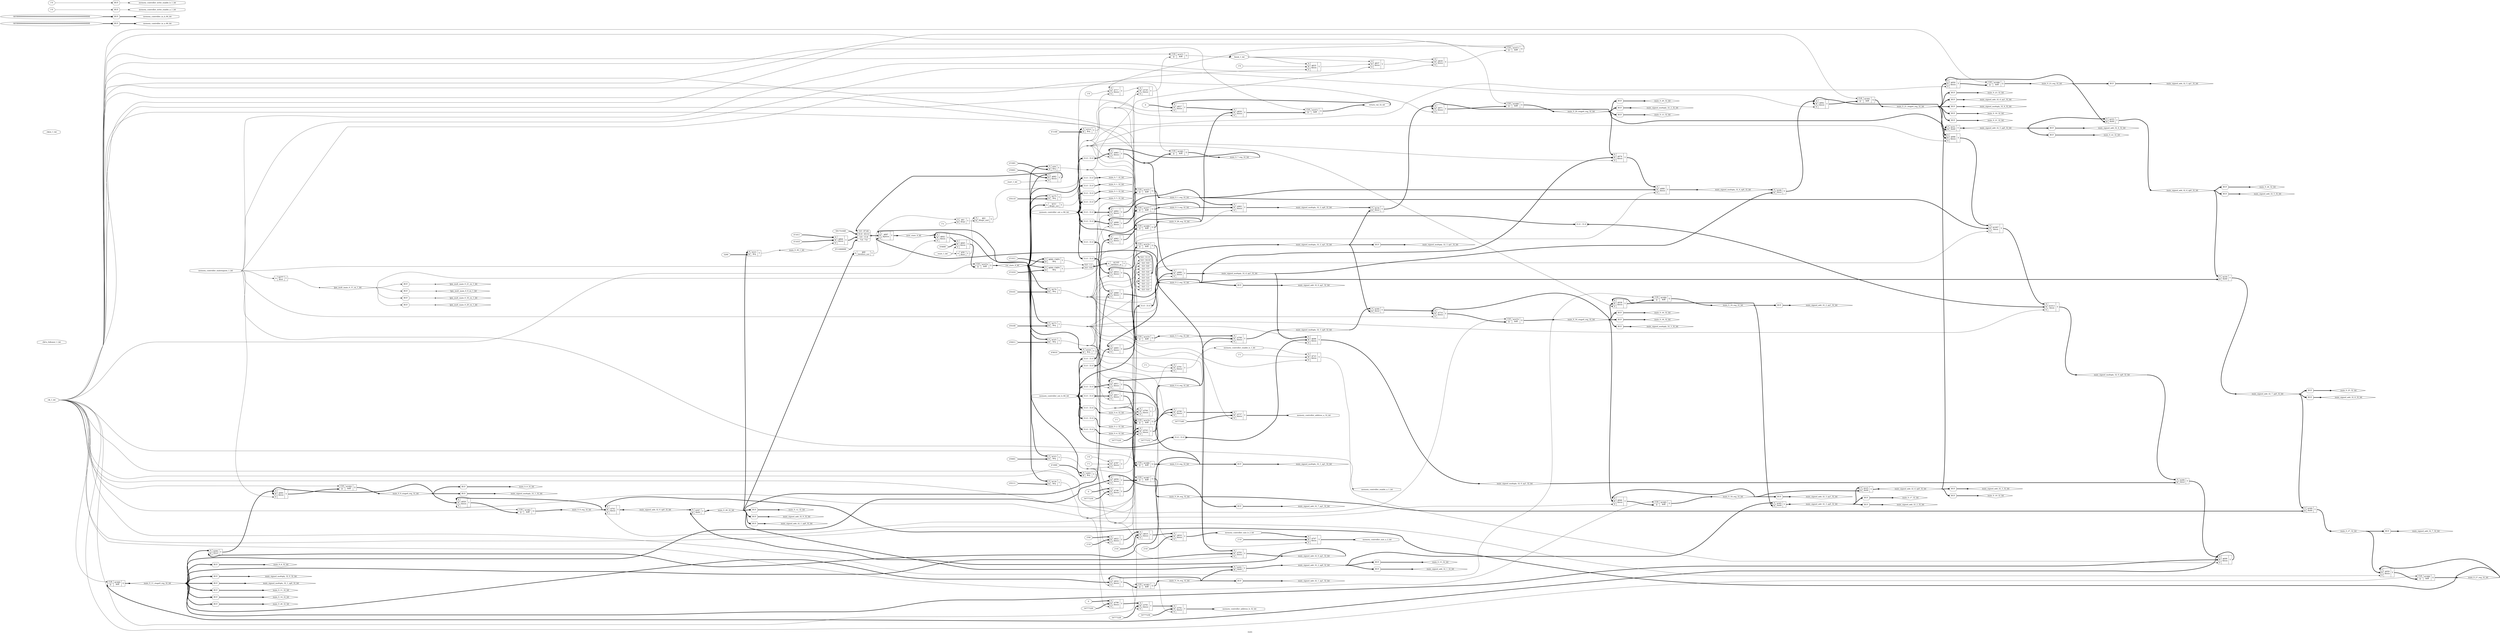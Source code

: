 digraph "main" {
label="main";
rankdir="LR";
remincross=true;
n68 [ shape=octagon, label="clk_1_bit", color="black", fontcolor="black" ];
n69 [ shape=octagon, label="clk1x_follower_1_bit", color="black", fontcolor="black" ];
n70 [ shape=octagon, label="clk2x_1_bit", color="black", fontcolor="black" ];
n71 [ shape=diamond, label="cur_state_4_bit", color="black", fontcolor="black" ];
n72 [ shape=octagon, label="finish_1_bit", color="black", fontcolor="black" ];
n73 [ shape=diamond, label="lpm_mult_main_0_11_en_1_bit", color="black", fontcolor="black" ];
n74 [ shape=diamond, label="lpm_mult_main_0_16_en_1_bit", color="black", fontcolor="black" ];
n75 [ shape=diamond, label="lpm_mult_main_0_20_en_1_bit", color="black", fontcolor="black" ];
n76 [ shape=diamond, label="lpm_mult_main_0_21_en_1_bit", color="black", fontcolor="black" ];
n77 [ shape=diamond, label="lpm_mult_main_0_9_en_1_bit", color="black", fontcolor="black" ];
n78 [ shape=diamond, label="main_0_1_32_bit", color="black", fontcolor="black" ];
n79 [ shape=diamond, label="main_0_10_32_bit", color="black", fontcolor="black" ];
n80 [ shape=diamond, label="main_0_11_32_bit", color="black", fontcolor="black" ];
n81 [ shape=diamond, label="main_0_11_stage0_reg_32_bit", color="black", fontcolor="black" ];
n82 [ shape=diamond, label="main_0_12_32_bit", color="black", fontcolor="black" ];
n83 [ shape=diamond, label="main_0_13_32_bit", color="black", fontcolor="black" ];
n84 [ shape=diamond, label="main_0_14_32_bit", color="black", fontcolor="black" ];
n85 [ shape=diamond, label="main_0_14_reg_32_bit", color="black", fontcolor="black" ];
n86 [ shape=diamond, label="main_0_15_32_bit", color="black", fontcolor="black" ];
n87 [ shape=diamond, label="main_0_16_32_bit", color="black", fontcolor="black" ];
n88 [ shape=diamond, label="main_0_16_reg_32_bit", color="black", fontcolor="black" ];
n89 [ shape=diamond, label="main_0_16_stage0_reg_32_bit", color="black", fontcolor="black" ];
n90 [ shape=diamond, label="main_0_17_32_bit", color="black", fontcolor="black" ];
n91 [ shape=diamond, label="main_0_18_32_bit", color="black", fontcolor="black" ];
n92 [ shape=diamond, label="main_0_18_reg_32_bit", color="black", fontcolor="black" ];
n93 [ shape=diamond, label="main_0_19_32_bit", color="black", fontcolor="black" ];
n94 [ shape=diamond, label="main_0_1_reg_32_bit", color="black", fontcolor="black" ];
n95 [ shape=diamond, label="main_0_2_32_bit", color="black", fontcolor="black" ];
n96 [ shape=diamond, label="main_0_20_32_bit", color="black", fontcolor="black" ];
n97 [ shape=diamond, label="main_0_20_stage0_reg_32_bit", color="black", fontcolor="black" ];
n98 [ shape=diamond, label="main_0_21_32_bit", color="black", fontcolor="black" ];
n99 [ shape=diamond, label="main_0_21_stage0_reg_32_bit", color="black", fontcolor="black" ];
n100 [ shape=diamond, label="main_0_22_32_bit", color="black", fontcolor="black" ];
n101 [ shape=diamond, label="main_0_23_32_bit", color="black", fontcolor="black" ];
n102 [ shape=diamond, label="main_0_23_reg_32_bit", color="black", fontcolor="black" ];
n103 [ shape=diamond, label="main_0_24_32_bit", color="black", fontcolor="black" ];
n104 [ shape=diamond, label="main_0_25_32_bit", color="black", fontcolor="black" ];
n105 [ shape=diamond, label="main_0_26_32_bit", color="black", fontcolor="black" ];
n106 [ shape=diamond, label="main_0_26_reg_32_bit", color="black", fontcolor="black" ];
n107 [ shape=diamond, label="main_0_27_32_bit", color="black", fontcolor="black" ];
n108 [ shape=diamond, label="main_0_27_reg_32_bit", color="black", fontcolor="black" ];
n109 [ shape=diamond, label="main_0_28_32_bit", color="black", fontcolor="black" ];
n110 [ shape=diamond, label="main_0_28_reg_32_bit", color="black", fontcolor="black" ];
n111 [ shape=diamond, label="main_0_2_reg_32_bit", color="black", fontcolor="black" ];
n112 [ shape=diamond, label="main_0_3_32_bit", color="black", fontcolor="black" ];
n113 [ shape=diamond, label="main_0_30_1_bit", color="black", fontcolor="black" ];
n114 [ shape=diamond, label="main_0_3_reg_32_bit", color="black", fontcolor="black" ];
n115 [ shape=diamond, label="main_0_4_32_bit", color="black", fontcolor="black" ];
n116 [ shape=diamond, label="main_0_4_reg_32_bit", color="black", fontcolor="black" ];
n117 [ shape=diamond, label="main_0_5_32_bit", color="black", fontcolor="black" ];
n118 [ shape=diamond, label="main_0_5_reg_32_bit", color="black", fontcolor="black" ];
n119 [ shape=diamond, label="main_0_6_32_bit", color="black", fontcolor="black" ];
n120 [ shape=diamond, label="main_0_6_reg_32_bit", color="black", fontcolor="black" ];
n121 [ shape=diamond, label="main_0_7_32_bit", color="black", fontcolor="black" ];
n122 [ shape=diamond, label="main_0_7_reg_32_bit", color="black", fontcolor="black" ];
n123 [ shape=diamond, label="main_0_8_32_bit", color="black", fontcolor="black" ];
n124 [ shape=diamond, label="main_0_9_32_bit", color="black", fontcolor="black" ];
n125 [ shape=diamond, label="main_0_9_reg_32_bit", color="black", fontcolor="black" ];
n126 [ shape=diamond, label="main_0_9_stage0_reg_32_bit", color="black", fontcolor="black" ];
n127 [ shape=diamond, label="main_signed_add_32_0_32_bit", color="black", fontcolor="black" ];
n128 [ shape=diamond, label="main_signed_add_32_0_op0_32_bit", color="black", fontcolor="black" ];
n129 [ shape=diamond, label="main_signed_add_32_0_op1_32_bit", color="black", fontcolor="black" ];
n130 [ shape=diamond, label="main_signed_add_32_1_32_bit", color="black", fontcolor="black" ];
n131 [ shape=diamond, label="main_signed_add_32_1_op0_32_bit", color="black", fontcolor="black" ];
n132 [ shape=diamond, label="main_signed_add_32_1_op1_32_bit", color="black", fontcolor="black" ];
n133 [ shape=diamond, label="main_signed_add_32_2_32_bit", color="black", fontcolor="black" ];
n134 [ shape=diamond, label="main_signed_add_32_2_op0_32_bit", color="black", fontcolor="black" ];
n135 [ shape=diamond, label="main_signed_add_32_2_op1_32_bit", color="black", fontcolor="black" ];
n136 [ shape=diamond, label="main_signed_add_32_3_32_bit", color="black", fontcolor="black" ];
n137 [ shape=diamond, label="main_signed_add_32_3_op0_32_bit", color="black", fontcolor="black" ];
n138 [ shape=diamond, label="main_signed_add_32_3_op1_32_bit", color="black", fontcolor="black" ];
n139 [ shape=diamond, label="main_signed_add_32_4_32_bit", color="black", fontcolor="black" ];
n140 [ shape=diamond, label="main_signed_add_32_4_op0_32_bit", color="black", fontcolor="black" ];
n141 [ shape=diamond, label="main_signed_add_32_4_op1_32_bit", color="black", fontcolor="black" ];
n142 [ shape=diamond, label="main_signed_add_32_5_32_bit", color="black", fontcolor="black" ];
n143 [ shape=diamond, label="main_signed_add_32_5_op0_32_bit", color="black", fontcolor="black" ];
n144 [ shape=diamond, label="main_signed_add_32_5_op1_32_bit", color="black", fontcolor="black" ];
n145 [ shape=diamond, label="main_signed_add_32_6_32_bit", color="black", fontcolor="black" ];
n146 [ shape=diamond, label="main_signed_add_32_6_op0_32_bit", color="black", fontcolor="black" ];
n147 [ shape=diamond, label="main_signed_add_32_6_op1_32_bit", color="black", fontcolor="black" ];
n148 [ shape=diamond, label="main_signed_add_32_7_32_bit", color="black", fontcolor="black" ];
n149 [ shape=diamond, label="main_signed_add_32_7_op0_32_bit", color="black", fontcolor="black" ];
n150 [ shape=diamond, label="main_signed_add_32_7_op1_32_bit", color="black", fontcolor="black" ];
n151 [ shape=diamond, label="main_signed_multiply_32_0_32_bit", color="black", fontcolor="black" ];
n152 [ shape=diamond, label="main_signed_multiply_32_0_op0_32_bit", color="black", fontcolor="black" ];
n153 [ shape=diamond, label="main_signed_multiply_32_0_op1_32_bit", color="black", fontcolor="black" ];
n154 [ shape=diamond, label="main_signed_multiply_32_1_32_bit", color="black", fontcolor="black" ];
n155 [ shape=diamond, label="main_signed_multiply_32_1_op0_32_bit", color="black", fontcolor="black" ];
n156 [ shape=diamond, label="main_signed_multiply_32_1_op1_32_bit", color="black", fontcolor="black" ];
n157 [ shape=diamond, label="main_signed_multiply_32_2_32_bit", color="black", fontcolor="black" ];
n158 [ shape=diamond, label="main_signed_multiply_32_2_op0_32_bit", color="black", fontcolor="black" ];
n159 [ shape=diamond, label="main_signed_multiply_32_2_op1_32_bit", color="black", fontcolor="black" ];
n160 [ shape=diamond, label="main_signed_multiply_32_3_32_bit", color="black", fontcolor="black" ];
n161 [ shape=diamond, label="main_signed_multiply_32_3_op0_32_bit", color="black", fontcolor="black" ];
n162 [ shape=diamond, label="main_signed_multiply_32_3_op1_32_bit", color="black", fontcolor="black" ];
n163 [ shape=diamond, label="main_signed_multiply_32_4_32_bit", color="black", fontcolor="black" ];
n164 [ shape=diamond, label="main_signed_multiply_32_4_op0_32_bit", color="black", fontcolor="black" ];
n165 [ shape=diamond, label="main_signed_multiply_32_4_op1_32_bit", color="black", fontcolor="black" ];
n166 [ shape=octagon, label="memory_controller_address_a_32_bit", color="black", fontcolor="black" ];
n167 [ shape=octagon, label="memory_controller_address_b_32_bit", color="black", fontcolor="black" ];
n168 [ shape=octagon, label="memory_controller_enable_a_1_bit", color="black", fontcolor="black" ];
n169 [ shape=octagon, label="memory_controller_enable_b_1_bit", color="black", fontcolor="black" ];
n170 [ shape=octagon, label="memory_controller_in_a_64_bit", color="black", fontcolor="black" ];
n171 [ shape=octagon, label="memory_controller_in_b_64_bit", color="black", fontcolor="black" ];
n172 [ shape=octagon, label="memory_controller_out_a_64_bit", color="black", fontcolor="black" ];
n173 [ shape=octagon, label="memory_controller_out_b_64_bit", color="black", fontcolor="black" ];
n174 [ shape=octagon, label="memory_controller_size_a_2_bit", color="black", fontcolor="black" ];
n175 [ shape=octagon, label="memory_controller_size_b_2_bit", color="black", fontcolor="black" ];
n176 [ shape=octagon, label="memory_controller_waitrequest_1_bit", color="black", fontcolor="black" ];
n177 [ shape=octagon, label="memory_controller_write_enable_a_1_bit", color="black", fontcolor="black" ];
n178 [ shape=octagon, label="memory_controller_write_enable_b_1_bit", color="black", fontcolor="black" ];
n179 [ shape=diamond, label="next_state_4_bit", color="black", fontcolor="black" ];
n180 [ shape=octagon, label="reset_1_bit", color="black", fontcolor="black" ];
n181 [ shape=octagon, label="return_val_32_bit", color="black", fontcolor="black" ];
n182 [ shape=octagon, label="start_1_bit", color="black", fontcolor="black" ];
c186 [ shape=record, label="{{<p183> A|<p184> B}|$287\n$add|{<p185> Y}}" ];
c187 [ shape=record, label="{{<p183> A|<p184> B}|$291\n$add|{<p185> Y}}" ];
c188 [ shape=record, label="{{<p183> A|<p184> B}|$305\n$add|{<p185> Y}}" ];
c189 [ shape=record, label="{{<p183> A|<p184> B}|$309\n$add|{<p185> Y}}" ];
c190 [ shape=record, label="{{<p183> A|<p184> B}|$225\n$add|{<p185> Y}}" ];
c191 [ shape=record, label="{{<p183> A|<p184> B}|$251\n$add|{<p185> Y}}" ];
c192 [ shape=record, label="{{<p183> A|<p184> B}|$255\n$add|{<p185> Y}}" ];
c193 [ shape=record, label="{{<p183> A|<p184> B}|$259\n$add|{<p185> Y}}" ];
c194 [ shape=record, label="{{<p183> A}|$1105\n$reduce_or|{<p185> Y}}" ];
x0 [ shape=record, style=rounded, label="<s1> 0:0 - 1:1 |<s0> 0:0 - 0:0 " ];
x0:e -> c194:p183:w [arrowhead=odiamond, arrowtail=odiamond, dir=both, color="black", style="setlinewidth(3)", label=""];
v1 [ label="4'0100" ];
c195 [ shape=record, label="{{<p183> A|<p184> B}|$273\n$eq|{<p185> Y}}" ];
v2 [ label="4'0101" ];
c196 [ shape=record, label="{{<p183> A|<p184> B}|$274\n$eq|{<p185> Y}}" ];
v3 [ label="4'0110" ];
c197 [ shape=record, label="{{<p183> A|<p184> B}|$275\n$eq|{<p185> Y}}" ];
c198 [ shape=record, label="{{<p183> A}|$277\n$not|{<p185> Y}}" ];
v4 [ label="4'1000" ];
c199 [ shape=record, label="{{<p183> A|<p184> B}|$283\n$eq|{<p185> Y}}" ];
c200 [ shape=record, label="{{<p183> A}|$311\n$logic_not|{<p185> Y}}" ];
v5 [ label="4'1100" ];
c201 [ shape=record, label="{{<p183> A|<p184> B}|$314\n$eq|{<p185> Y}}" ];
v6 [ label="4'0001" ];
c202 [ shape=record, label="{{<p183> A|<p184> B}|$323\n$eq|{<p185> Y}}" ];
v7 [ label="4'0010" ];
c203 [ shape=record, label="{{<p183> A|<p184> B}|$324\n$eq|{<p185> Y}}" ];
v8 [ label="4'0011" ];
c204 [ shape=record, label="{{<p183> A|<p184> B}|$325\n$eq|{<p185> Y}}" ];
v9 [ label="4'1001" ];
c205 [ shape=record, label="{{<p183> A|<p184> B}|$58\n$eq|{<p185> Y}}" ];
c206 [ shape=record, label="{{<p183> A}|$59\n$not|{<p185> Y}}" ];
v10 [ label="4'0111" ];
c207 [ shape=record, label="{{<p183> A|<p184> B}|$124\n$eq|{<p185> Y}}" ];
v11 [ label="3200" ];
c208 [ shape=record, label="{{<p183> A|<p184> B}|$221\n$eq|{<p185> Y}}" ];
v12 [ label="1'x" ];
c209 [ shape=record, label="{{<p183> A|<p184> B}|$61\n$eqx|{<p185> Y}}" ];
c210 [ shape=record, label="{{<p183> A|<p184> B}|$62\n$logic_and|{<p185> Y}}" ];
c211 [ shape=record, label="{{<p183> A|<p184> B}|$280\n$mul|{<p185> Y}}" ];
c212 [ shape=record, label="{{<p183> A|<p184> B}|$300\n$mul|{<p185> Y}}" ];
c213 [ shape=record, label="{{<p183> A|<p184> B}|$234\n$mul|{<p185> Y}}" ];
c214 [ shape=record, label="{{<p183> A|<p184> B}|$246\n$mul|{<p185> Y}}" ];
c215 [ shape=record, label="{{<p183> A|<p184> B}|$266\n$mul|{<p185> Y}}" ];
c219 [ shape=record, label="{{<p216> CLK|<p217> D}|$1069\n$dff|{<p218> Q}}" ];
c220 [ shape=record, label="{{<p216> CLK|<p217> D}|$1070\n$dff|{<p218> Q}}" ];
c221 [ shape=record, label="{{<p216> CLK|<p217> D}|$1071\n$dff|{<p218> Q}}" ];
c222 [ shape=record, label="{{<p216> CLK|<p217> D}|$1072\n$dff|{<p218> Q}}" ];
c223 [ shape=record, label="{{<p216> CLK|<p217> D}|$1073\n$dff|{<p218> Q}}" ];
c224 [ shape=record, label="{{<p216> CLK|<p217> D}|$1074\n$dff|{<p218> Q}}" ];
c225 [ shape=record, label="{{<p216> CLK|<p217> D}|$1075\n$dff|{<p218> Q}}" ];
c226 [ shape=record, label="{{<p216> CLK|<p217> D}|$1076\n$dff|{<p218> Q}}" ];
c227 [ shape=record, label="{{<p216> CLK|<p217> D}|$1077\n$dff|{<p218> Q}}" ];
c228 [ shape=record, label="{{<p216> CLK|<p217> D}|$1078\n$dff|{<p218> Q}}" ];
c229 [ shape=record, label="{{<p216> CLK|<p217> D}|$1079\n$dff|{<p218> Q}}" ];
c230 [ shape=record, label="{{<p216> CLK|<p217> D}|$1080\n$dff|{<p218> Q}}" ];
c231 [ shape=record, label="{{<p216> CLK|<p217> D}|$1081\n$dff|{<p218> Q}}" ];
c232 [ shape=record, label="{{<p216> CLK|<p217> D}|$1082\n$dff|{<p218> Q}}" ];
c233 [ shape=record, label="{{<p216> CLK|<p217> D}|$1083\n$dff|{<p218> Q}}" ];
c234 [ shape=record, label="{{<p216> CLK|<p217> D}|$1084\n$dff|{<p218> Q}}" ];
c235 [ shape=record, label="{{<p216> CLK|<p217> D}|$1085\n$dff|{<p218> Q}}" ];
c236 [ shape=record, label="{{<p216> CLK|<p217> D}|$1086\n$dff|{<p218> Q}}" ];
c237 [ shape=record, label="{{<p216> CLK|<p217> D}|$1087\n$dff|{<p218> Q}}" ];
c238 [ shape=record, label="{{<p216> CLK|<p217> D}|$1088\n$dff|{<p218> Q}}" ];
c239 [ shape=record, label="{{<p216> CLK|<p217> D}|$1089\n$dff|{<p218> Q}}" ];
c240 [ shape=record, label="{{<p216> CLK|<p217> D}|$1090\n$dff|{<p218> Q}}" ];
c241 [ shape=record, label="{{<p216> CLK|<p217> D}|$1091\n$dff|{<p218> Q}}" ];
c242 [ shape=record, label="{{<p216> CLK|<p217> D}|$1092\n$dff|{<p218> Q}}" ];
c244 [ shape=record, label="{{<p183> A|<p184> B|<p243> S}|$1007\n$mux|{<p185> Y}}" ];
c245 [ shape=record, label="{{<p183> A|<p184> B|<p243> S}|$1013\n$mux|{<p185> Y}}" ];
x13 [ shape=record, style=rounded, label="<s0> 31:0 - 31:0 " ];
x13:e -> c245:p184:w [arrowhead=odiamond, arrowtail=odiamond, dir=both, color="black", style="setlinewidth(3)", label=""];
c246 [ shape=record, label="{{<p183> A|<p184> B|<p243> S}|$696\n$mux|{<p185> Y}}" ];
x14 [ shape=record, style=rounded, label="<s0> 31:0 - 31:0 " ];
x14:e -> c246:p184:w [arrowhead=odiamond, arrowtail=odiamond, dir=both, color="black", style="setlinewidth(3)", label=""];
c247 [ shape=record, label="{{<p183> A|<p184> B|<p243> S}|$699\n$mux|{<p185> Y}}" ];
c248 [ shape=record, label="{{<p183> A|<p184> B|<p243> S}|$702\n$mux|{<p185> Y}}" ];
c249 [ shape=record, label="{{<p183> A|<p184> B|<p243> S}|$705\n$mux|{<p185> Y}}" ];
c250 [ shape=record, label="{{<p183> A|<p184> B|<p243> S}|$708\n$mux|{<p185> Y}}" ];
c251 [ shape=record, label="{{<p183> A|<p184> B|<p243> S}|$714\n$mux|{<p185> Y}}" ];
v15 [ label="1'0" ];
c252 [ shape=record, label="{{<p183> A|<p184> B|<p243> S}|$717\n$mux|{<p185> Y}}" ];
c253 [ shape=record, label="{{<p183> A|<p184> B|<p243> S}|$720\n$mux|{<p185> Y}}" ];
v16 [ label="1'1" ];
c254 [ shape=record, label="{{<p183> A|<p184> B|<p243> S}|$723\n$mux|{<p185> Y}}" ];
v17 [ label="16777240" ];
c255 [ shape=record, label="{{<p183> A|<p184> B|<p243> S}|$737\n$mux|{<p185> Y}}" ];
v18 [ label="16777232" ];
c256 [ shape=record, label="{{<p183> A|<p184> B|<p243> S}|$740\n$mux|{<p185> Y}}" ];
v19 [ label="16777224" ];
c257 [ shape=record, label="{{<p183> A|<p184> B|<p243> S}|$743\n$mux|{<p185> Y}}" ];
v20 [ label="0" ];
v21 [ label="16777216" ];
c258 [ shape=record, label="{{<p183> A|<p184> B|<p243> S}|$746\n$mux|{<p185> Y}}" ];
v22 [ label="2'10" ];
c259 [ shape=record, label="{{<p183> A|<p184> B|<p243> S}|$767\n$mux|{<p185> Y}}" ];
v23 [ label="1'1" ];
c260 [ shape=record, label="{{<p183> A|<p184> B|<p243> S}|$781\n$mux|{<p185> Y}}" ];
v24 [ label="1'1" ];
c261 [ shape=record, label="{{<p183> A|<p184> B|<p243> S}|$784\n$mux|{<p185> Y}}" ];
v25 [ label="1'0" ];
v26 [ label="1'1" ];
c262 [ shape=record, label="{{<p183> A|<p184> B|<p243> S}|$787\n$mux|{<p185> Y}}" ];
v27 [ label="16777236" ];
c263 [ shape=record, label="{{<p183> A|<p184> B|<p243> S}|$792\n$mux|{<p185> Y}}" ];
v28 [ label="16777228" ];
c264 [ shape=record, label="{{<p183> A|<p184> B|<p243> S}|$795\n$mux|{<p185> Y}}" ];
v29 [ label="0" ];
v30 [ label="16777220" ];
c265 [ shape=record, label="{{<p183> A|<p184> B|<p243> S}|$798\n$mux|{<p185> Y}}" ];
v31 [ label="2'10" ];
c266 [ shape=record, label="{{<p183> A|<p184> B|<p243> S}|$816\n$mux|{<p185> Y}}" ];
v32 [ label="2'10" ];
c267 [ shape=record, label="{{<p183> A|<p184> B|<p243> S}|$819\n$mux|{<p185> Y}}" ];
v33 [ label="2'00" ];
v34 [ label="2'10" ];
c268 [ shape=record, label="{{<p183> A|<p184> B|<p243> S}|$822\n$mux|{<p185> Y}}" ];
v35 [ label="0" ];
c269 [ shape=record, label="{{<p183> A|<p184> B|<p243> S}|$827\n$mux|{<p185> Y}}" ];
c270 [ shape=record, label="{{<p183> A|<p184> B|<p243> S}|$830\n$mux|{<p185> Y}}" ];
v36 [ label="1'0" ];
c271 [ shape=record, label="{{<p183> A|<p184> B|<p243> S}|$835\n$mux|{<p185> Y}}" ];
c272 [ shape=record, label="{{<p183> A|<p184> B|<p243> S}|$837\n$mux|{<p185> Y}}" ];
c273 [ shape=record, label="{{<p183> A|<p184> B|<p243> S}|$839\n$mux|{<p185> Y}}" ];
c274 [ shape=record, label="{{<p183> A|<p184> B|<p243> S}|$842\n$mux|{<p185> Y}}" ];
v37 [ label="4'0000" ];
c275 [ shape=record, label="{{<p183> A|<p184> B|<p243> S}|$845\n$mux|{<p185> Y}}" ];
v38 [ label="4'1011" ];
v39 [ label="4'1010" ];
c276 [ shape=record, label="{{<p183> A|<p184> B|<p243> S}|$864\n$mux|{<p185> Y}}" ];
v40 [ label="4'0001" ];
c277 [ shape=record, label="{{<p183> A|<p184> B|<p243> S}|$882\n$mux|{<p185> Y}}" ];
v42 [ label="591751049" ];
v43 [ label="8'11000000" ];
c278 [ shape=record, label="{{<p183> A|<p184> B|<p243> S}|$887\n$pmux|{<p185> Y}}" ];
x41 [ shape=record, style=rounded, label="<s3> 3:0 - 47:44 |<s2> 31:0 - 43:12 |<s1> 3:0 - 11:8 |<s0> 7:0 - 7:0 " ];
x41:e -> c278:p184:w [arrowhead=odiamond, arrowtail=odiamond, dir=both, color="black", style="setlinewidth(3)", label=""];
x44 [ shape=record, style=rounded, label="<s11> 0:0 - 11:11 |<s10> 0:0 - 10:10 |<s9> 0:0 - 9:9 |<s8> 0:0 - 8:8 |<s7> 0:0 - 7:7 |<s6> 0:0 - 6:6 |<s5> 0:0 - 5:5 |<s4> 0:0 - 4:4 |<s3> 0:0 - 3:3 |<s2> 0:0 - 2:2 |<s1> 0:0 - 1:1 |<s0> 0:0 - 0:0 " ];
x44:e -> c278:p243:w [arrowhead=odiamond, arrowtail=odiamond, dir=both, color="black", style="setlinewidth(3)", label=""];
v45 [ label="4'1011" ];
c279 [ shape=record, label="{{<p183> A|<p184> B}|$889_CMP0\n$eq|{<p185> Y}}" ];
v46 [ label="4'1010" ];
c280 [ shape=record, label="{{<p183> A|<p184> B}|$890_CMP0\n$eq|{<p185> Y}}" ];
c281 [ shape=record, label="{{<p183> A|<p184> B|<p243> S}|$902\n$mux|{<p185> Y}}" ];
x47 [ shape=record, style=rounded, label="<s0> 31:0 - 31:0 " ];
x47:e -> c281:p184:w [arrowhead=odiamond, arrowtail=odiamond, dir=both, color="black", style="setlinewidth(3)", label=""];
c282 [ shape=record, label="{{<p183> A|<p184> B|<p243> S}|$905\n$mux|{<p185> Y}}" ];
x48 [ shape=record, style=rounded, label="<s0> 31:0 - 31:0 " ];
x48:e -> c282:p184:w [arrowhead=odiamond, arrowtail=odiamond, dir=both, color="black", style="setlinewidth(3)", label=""];
c283 [ shape=record, label="{{<p183> A|<p184> B|<p243> S}|$908\n$mux|{<p185> Y}}" ];
x49 [ shape=record, style=rounded, label="<s0> 31:0 - 31:0 " ];
x49:e -> c283:p184:w [arrowhead=odiamond, arrowtail=odiamond, dir=both, color="black", style="setlinewidth(3)", label=""];
c284 [ shape=record, label="{{<p183> A|<p184> B|<p243> S}|$911\n$mux|{<p185> Y}}" ];
x50 [ shape=record, style=rounded, label="<s0> 31:0 - 31:0 " ];
x50:e -> c284:p184:w [arrowhead=odiamond, arrowtail=odiamond, dir=both, color="black", style="setlinewidth(3)", label=""];
c285 [ shape=record, label="{{<p183> A|<p184> B|<p243> S}|$914\n$mux|{<p185> Y}}" ];
x51 [ shape=record, style=rounded, label="<s0> 31:0 - 31:0 " ];
x51:e -> c285:p184:w [arrowhead=odiamond, arrowtail=odiamond, dir=both, color="black", style="setlinewidth(3)", label=""];
c286 [ shape=record, label="{{<p183> A|<p184> B|<p243> S}|$917\n$mux|{<p185> Y}}" ];
x52 [ shape=record, style=rounded, label="<s0> 31:0 - 31:0 " ];
x52:e -> c286:p184:w [arrowhead=odiamond, arrowtail=odiamond, dir=both, color="black", style="setlinewidth(3)", label=""];
c287 [ shape=record, label="{{<p183> A|<p184> B|<p243> S}|$926\n$mux|{<p185> Y}}" ];
c288 [ shape=record, label="{{<p183> A|<p184> B|<p243> S}|$932\n$mux|{<p185> Y}}" ];
c289 [ shape=record, label="{{<p183> A|<p184> B|<p243> S}|$938\n$mux|{<p185> Y}}" ];
c290 [ shape=record, label="{{<p183> A|<p184> B|<p243> S}|$944\n$mux|{<p185> Y}}" ];
c291 [ shape=record, label="{{<p183> A|<p184> B|<p243> S}|$950\n$mux|{<p185> Y}}" ];
c292 [ shape=record, label="{{<p183> A|<p184> B|<p243> S}|$956\n$mux|{<p185> Y}}" ];
c293 [ shape=record, label="{{<p183> A|<p184> B|<p243> S}|$959\n$mux|{<p185> Y}}" ];
c294 [ shape=record, label="{{<p183> A|<p184> B|<p243> S}|$962\n$mux|{<p185> Y}}" ];
c295 [ shape=record, label="{{<p183> A|<p184> B|<p243> S}|$965\n$mux|{<p185> Y}}" ];
c296 [ shape=record, label="{{<p183> A|<p184> B|<p243> S}|$968\n$mux|{<p185> Y}}" ];
x53 [ shape=record, style=rounded, label="<s0> 31:0 - 31:0 " ];
x53:e -> c296:p183:w [arrowhead=odiamond, arrowtail=odiamond, dir=both, color="black", style="setlinewidth(3)", label=""];
x54 [ shape=record, style=rounded, label="<s0> 31:0 - 31:0 " ];
x54:e -> c296:p184:w [arrowhead=odiamond, arrowtail=odiamond, dir=both, color="black", style="setlinewidth(3)", label=""];
c297 [ shape=record, label="{{<p183> A|<p184> B|<p243> S}|$971\n$mux|{<p185> Y}}" ];
c298 [ shape=record, label="{{<p183> A|<p184> B|<p243> S}|$974\n$mux|{<p185> Y}}" ];
c299 [ shape=record, label="{{<p183> A|<p184> B|<p243> S}|$980\n$mux|{<p185> Y}}" ];
c300 [ shape=record, label="{{<p183> A|<p184> B|<p243> S}|$983\n$mux|{<p185> Y}}" ];
x55 [ shape=record, style=rounded, label="<s0> 31:0 - 31:0 " ];
x55:e -> c300:p184:w [arrowhead=odiamond, arrowtail=odiamond, dir=both, color="black", style="setlinewidth(3)", label=""];
c301 [ shape=record, label="{{<p183> A|<p184> B|<p243> S}|$989\n$mux|{<p185> Y}}" ];
x56 [ shape=record, style=rounded, label="<s0> 31:0 - 31:0 " ];
x56:e -> c301:p184:w [arrowhead=odiamond, arrowtail=odiamond, dir=both, color="black", style="setlinewidth(3)", label=""];
c302 [ shape=record, label="{{<p183> A|<p184> B|<p243> S}|$992\n$mux|{<p185> Y}}" ];
c303 [ shape=record, label="{{<p183> A|<p184> B|<p243> S}|$995\n$mux|{<p185> Y}}" ];
c304 [ shape=record, label="{{<p183> A|<p184> B|<p243> S}|$998\n$mux|{<p185> Y}}" ];
c305 [ shape=record, label="{{<p183> A}|$60\n$reduce_xor|{<p185> Y}}" ];
x57 [shape=box, style=rounded, label="BUF"];
x58 [shape=box, style=rounded, label="BUF"];
x59 [shape=box, style=rounded, label="BUF"];
x60 [shape=box, style=rounded, label="BUF"];
x61 [ shape=record, style=rounded, label="<s0> 31:0 - 31:0 " ];
x62 [shape=box, style=rounded, label="BUF"];
x63 [shape=box, style=rounded, label="BUF"];
x64 [shape=box, style=rounded, label="BUF"];
x65 [shape=box, style=rounded, label="BUF"];
x66 [shape=box, style=rounded, label="BUF"];
x67 [shape=box, style=rounded, label="BUF"];
x68 [shape=box, style=rounded, label="BUF"];
x69 [shape=box, style=rounded, label="BUF"];
x70 [shape=box, style=rounded, label="BUF"];
x71 [shape=box, style=rounded, label="BUF"];
x72 [ shape=record, style=rounded, label="<s0> 31:0 - 31:0 " ];
x73 [shape=box, style=rounded, label="BUF"];
x74 [shape=box, style=rounded, label="BUF"];
x75 [shape=box, style=rounded, label="BUF"];
x76 [shape=box, style=rounded, label="BUF"];
x77 [shape=box, style=rounded, label="BUF"];
x78 [shape=box, style=rounded, label="BUF"];
x79 [shape=box, style=rounded, label="BUF"];
x80 [ shape=record, style=rounded, label="<s0> 31:0 - 31:0 " ];
x81 [ shape=record, style=rounded, label="<s0> 31:0 - 31:0 " ];
x82 [ shape=record, style=rounded, label="<s0> 31:0 - 31:0 " ];
x83 [ shape=record, style=rounded, label="<s0> 31:0 - 31:0 " ];
x84 [ shape=record, style=rounded, label="<s0> 31:0 - 31:0 " ];
x85 [shape=box, style=rounded, label="BUF"];
x86 [shape=box, style=rounded, label="BUF"];
x87 [shape=box, style=rounded, label="BUF"];
x88 [shape=box, style=rounded, label="BUF"];
x89 [shape=box, style=rounded, label="BUF"];
x90 [shape=box, style=rounded, label="BUF"];
x91 [shape=box, style=rounded, label="BUF"];
x92 [shape=box, style=rounded, label="BUF"];
x93 [shape=box, style=rounded, label="BUF"];
x94 [shape=box, style=rounded, label="BUF"];
x95 [shape=box, style=rounded, label="BUF"];
x96 [shape=box, style=rounded, label="BUF"];
x97 [shape=box, style=rounded, label="BUF"];
x98 [shape=box, style=rounded, label="BUF"];
x99 [shape=box, style=rounded, label="BUF"];
x100 [shape=box, style=rounded, label="BUF"];
x101 [shape=box, style=rounded, label="BUF"];
x102 [shape=box, style=rounded, label="BUF"];
x103 [shape=box, style=rounded, label="BUF"];
x104 [shape=box, style=rounded, label="BUF"];
x105 [shape=box, style=rounded, label="BUF"];
x106 [shape=box, style=rounded, label="BUF"];
x107 [shape=box, style=rounded, label="BUF"];
x108 [shape=box, style=rounded, label="BUF"];
x109 [shape=box, style=rounded, label="BUF"];
x110 [shape=box, style=rounded, label="BUF"];
v111 [ label="64'0000000000000000000000000000000000000000000000000000000000000000" ];
x112 [shape=box, style=rounded, label="BUF"];
v113 [ label="64'0000000000000000000000000000000000000000000000000000000000000000" ];
x114 [shape=box, style=rounded, label="BUF"];
v115 [ label="1'0" ];
x116 [shape=box, style=rounded, label="BUF"];
v117 [ label="1'0" ];
x118 [shape=box, style=rounded, label="BUF"];
c297:p185:e -> c240:p217:w [color="black", style="setlinewidth(3)", label=""];
x75:e:e -> n100:w [color="black", style="setlinewidth(3)", label=""];
x76:e:e -> n101:w [color="black", style="setlinewidth(3)", label=""];
c236:p218:e -> n102:w [color="black", style="setlinewidth(3)", label=""];
n102:e -> c192:p184:w [color="black", style="setlinewidth(3)", label=""];
n102:e -> c291:p183:w [color="black", style="setlinewidth(3)", label=""];
n102:e -> x98:w:w [color="black", style="setlinewidth(3)", label=""];
x77:e:e -> n103:w [color="black", style="setlinewidth(3)", label=""];
x78:e:e -> n104:w [color="black", style="setlinewidth(3)", label=""];
x79:e:e -> n105:w [color="black", style="setlinewidth(3)", label=""];
c237:p218:e -> n106:w [color="black", style="setlinewidth(3)", label=""];
n106:e -> c189:p184:w [color="black", style="setlinewidth(3)", label=""];
n106:e -> c292:p183:w [color="black", style="setlinewidth(3)", label=""];
n106:e -> x102:w:w [color="black", style="setlinewidth(3)", label=""];
c189:p185:e -> n107:w [color="black", style="setlinewidth(3)", label=""];
n107:e -> c293:p184:w [color="black", style="setlinewidth(3)", label=""];
n107:e -> x101:w:w [color="black", style="setlinewidth(3)", label=""];
c238:p218:e -> n108:w [color="black", style="setlinewidth(3)", label=""];
n108:e -> c248:p183:w [color="black", style="setlinewidth(3)", label=""];
n108:e -> c293:p183:w [color="black", style="setlinewidth(3)", label=""];
c186:p185:e -> n109:w [color="black", style="setlinewidth(3)", label=""];
n109:e -> c187:p183:w [color="black", style="setlinewidth(3)", label=""];
n109:e -> c208:p183:w [color="black", style="setlinewidth(3)", label=""];
n109:e -> c294:p184:w [color="black", style="setlinewidth(3)", label=""];
n109:e -> c305:p183:w [color="black", style="setlinewidth(3)", label=""];
n109:e -> x64:w:w [color="black", style="setlinewidth(3)", label=""];
n109:e -> x87:w:w [color="black", style="setlinewidth(3)", label=""];
n109:e -> x89:w:w [color="black", style="setlinewidth(3)", label=""];
c302:p185:e -> c241:p217:w [color="black", style="setlinewidth(3)", label=""];
c239:p218:e -> n110:w [color="black", style="setlinewidth(3)", label=""];
n110:e -> c270:p184:w [color="black", style="setlinewidth(3)", label=""];
n110:e -> c294:p183:w [color="black", style="setlinewidth(3)", label=""];
c226:p218:e -> n111:w [color="black", style="setlinewidth(3)", label=""];
n111:e -> c193:p184:w [color="black", style="setlinewidth(3)", label=""];
n111:e -> c282:p183:w [color="black", style="setlinewidth(3)", label=""];
n111:e -> c298:p184:w [color="black", style="setlinewidth(3)", label=""];
n111:e -> x100:w:w [color="black", style="setlinewidth(3)", label=""];
x80:e -> n112:w [color="black", style="setlinewidth(3)", label=""];
c208:p185:e -> n113:w [color="black", label=""];
n113:e -> c276:p243:w [color="black", label=""];
c227:p218:e -> n114:w [color="black", style="setlinewidth(3)", label=""];
n114:e -> c283:p183:w [color="black", style="setlinewidth(3)", label=""];
n114:e -> c295:p184:w [color="black", style="setlinewidth(3)", label=""];
x81:e -> n115:w [color="black", style="setlinewidth(3)", label=""];
c228:p218:e -> n116:w [color="black", style="setlinewidth(3)", label=""];
n116:e -> c250:p184:w [color="black", style="setlinewidth(3)", label=""];
n116:e -> c284:p183:w [color="black", style="setlinewidth(3)", label=""];
x82:e -> n117:w [color="black", style="setlinewidth(3)", label=""];
c229:p218:e -> n118:w [color="black", style="setlinewidth(3)", label=""];
n118:e -> c249:p183:w [color="black", style="setlinewidth(3)", label=""];
n118:e -> c250:p183:w [color="black", style="setlinewidth(3)", label=""];
n118:e -> c285:p183:w [color="black", style="setlinewidth(3)", label=""];
x83:e -> n119:w [color="black", style="setlinewidth(3)", label=""];
c291:p185:e -> c236:p217:w [color="black", style="setlinewidth(3)", label=""];
c230:p218:e -> n120:w [color="black", style="setlinewidth(3)", label=""];
n120:e -> c215:p184:w [color="black", style="setlinewidth(3)", label=""];
n120:e -> c286:p183:w [color="black", style="setlinewidth(3)", label=""];
n120:e -> x106:w:w [color="black", style="setlinewidth(3)", label=""];
x84:e -> n121:w [color="black", style="setlinewidth(3)", label=""];
c231:p218:e -> n122:w [color="black", style="setlinewidth(3)", label=""];
n122:e -> c300:p183:w [color="black", style="setlinewidth(3)", label=""];
x85:e:e -> n123:w [color="black", style="setlinewidth(3)", label=""];
x86:e:e -> n124:w [color="black", style="setlinewidth(3)", label=""];
c232:p218:e -> n125:w [color="black", style="setlinewidth(3)", label=""];
n125:e -> c248:p184:w [color="black", style="setlinewidth(3)", label=""];
n125:e -> c287:p183:w [color="black", style="setlinewidth(3)", label=""];
c242:p218:e -> n126:w [color="black", style="setlinewidth(3)", label=""];
n126:e -> c287:p184:w [color="black", style="setlinewidth(3)", label=""];
n126:e -> c303:p184:w [color="black", style="setlinewidth(3)", label=""];
n126:e -> x104:w:w [color="black", style="setlinewidth(3)", label=""];
n126:e -> x86:w:w [color="black", style="setlinewidth(3)", label=""];
x87:e:e -> n127:w [color="black", style="setlinewidth(3)", label=""];
c248:p185:e -> n128:w [color="black", style="setlinewidth(3)", label=""];
n128:e -> c186:p183:w [color="black", style="setlinewidth(3)", label=""];
c249:p185:e -> n129:w [color="black", style="setlinewidth(3)", label=""];
n129:e -> c186:p184:w [color="black", style="setlinewidth(3)", label=""];
c292:p185:e -> c237:p217:w [color="black", style="setlinewidth(3)", label=""];
x88:e:e -> n130:w [color="black", style="setlinewidth(3)", label=""];
x89:e:e -> n131:w [color="black", style="setlinewidth(3)", label=""];
x90:e:e -> n132:w [color="black", style="setlinewidth(3)", label=""];
x91:e:e -> n133:w [color="black", style="setlinewidth(3)", label=""];
c187:p185:e -> n134:w [color="black", style="setlinewidth(3)", label=""];
n134:e -> c188:p183:w [color="black", style="setlinewidth(3)", label=""];
n134:e -> x67:w:w [color="black", style="setlinewidth(3)", label=""];
n134:e -> x88:w:w [color="black", style="setlinewidth(3)", label=""];
x92:e:e -> n135:w [color="black", style="setlinewidth(3)", label=""];
x93:e:e -> n136:w [color="black", style="setlinewidth(3)", label=""];
c188:p185:e -> n137:w [color="black", style="setlinewidth(3)", label=""];
n137:e -> c190:p183:w [color="black", style="setlinewidth(3)", label=""];
n137:e -> x69:w:w [color="black", style="setlinewidth(3)", label=""];
n137:e -> x91:w:w [color="black", style="setlinewidth(3)", label=""];
x94:e:e -> n138:w [color="black", style="setlinewidth(3)", label=""];
x95:e:e -> n139:w [color="black", style="setlinewidth(3)", label=""];
c293:p185:e -> c238:p217:w [color="black", style="setlinewidth(3)", label=""];
c190:p185:e -> n140:w [color="black", style="setlinewidth(3)", label=""];
n140:e -> c191:p183:w [color="black", style="setlinewidth(3)", label=""];
n140:e -> x71:w:w [color="black", style="setlinewidth(3)", label=""];
n140:e -> x93:w:w [color="black", style="setlinewidth(3)", label=""];
x96:e:e -> n141:w [color="black", style="setlinewidth(3)", label=""];
x97:e:e -> n142:w [color="black", style="setlinewidth(3)", label=""];
c191:p185:e -> n143:w [color="black", style="setlinewidth(3)", label=""];
n143:e -> c192:p183:w [color="black", style="setlinewidth(3)", label=""];
n143:e -> x75:w:w [color="black", style="setlinewidth(3)", label=""];
n143:e -> x95:w:w [color="black", style="setlinewidth(3)", label=""];
x98:e:e -> n144:w [color="black", style="setlinewidth(3)", label=""];
x99:e:e -> n145:w [color="black", style="setlinewidth(3)", label=""];
c192:p185:e -> n146:w [color="black", style="setlinewidth(3)", label=""];
n146:e -> c193:p183:w [color="black", style="setlinewidth(3)", label=""];
n146:e -> x77:w:w [color="black", style="setlinewidth(3)", label=""];
n146:e -> x97:w:w [color="black", style="setlinewidth(3)", label=""];
x100:e:e -> n147:w [color="black", style="setlinewidth(3)", label=""];
x101:e:e -> n148:w [color="black", style="setlinewidth(3)", label=""];
c193:p185:e -> n149:w [color="black", style="setlinewidth(3)", label=""];
n149:e -> c189:p183:w [color="black", style="setlinewidth(3)", label=""];
n149:e -> x78:w:w [color="black", style="setlinewidth(3)", label=""];
n149:e -> x99:w:w [color="black", style="setlinewidth(3)", label=""];
c294:p185:e -> c239:p217:w [color="black", style="setlinewidth(3)", label=""];
x102:e:e -> n150:w [color="black", style="setlinewidth(3)", label=""];
x103:e:e -> n151:w [color="black", style="setlinewidth(3)", label=""];
c245:p185:e -> n152:w [color="black", style="setlinewidth(3)", label=""];
n152:e -> c211:p183:w [color="black", style="setlinewidth(3)", label=""];
c246:p185:e -> n153:w [color="black", style="setlinewidth(3)", label=""];
n153:e -> c211:p184:w [color="black", style="setlinewidth(3)", label=""];
x104:e:e -> n154:w [color="black", style="setlinewidth(3)", label=""];
x105:e:e -> n155:w [color="black", style="setlinewidth(3)", label=""];
x106:e:e -> n156:w [color="black", style="setlinewidth(3)", label=""];
x107:e:e -> n157:w [color="black", style="setlinewidth(3)", label=""];
c295:p185:e -> n158:w [color="black", style="setlinewidth(3)", label=""];
n158:e -> c213:p183:w [color="black", style="setlinewidth(3)", label=""];
c296:p185:e -> n159:w [color="black", style="setlinewidth(3)", label=""];
n159:e -> c212:p184:w [color="black", style="setlinewidth(3)", label=""];
n159:e -> c213:p184:w [color="black", style="setlinewidth(3)", label=""];
n159:e -> x109:w:w [color="black", style="setlinewidth(3)", label=""];
c282:p185:e -> c226:p217:w [color="black", style="setlinewidth(3)", label=""];
x108:e:e -> n160:w [color="black", style="setlinewidth(3)", label=""];
c250:p185:e -> n161:w [color="black", style="setlinewidth(3)", label=""];
n161:e -> c212:p183:w [color="black", style="setlinewidth(3)", label=""];
x109:e:e -> n162:w [color="black", style="setlinewidth(3)", label=""];
x110:e:e -> n163:w [color="black", style="setlinewidth(3)", label=""];
c299:p185:e -> n164:w [color="black", style="setlinewidth(3)", label=""];
n164:e -> c214:p183:w [color="black", style="setlinewidth(3)", label=""];
c301:p185:e -> n165:w [color="black", style="setlinewidth(3)", label=""];
n165:e -> c214:p184:w [color="black", style="setlinewidth(3)", label=""];
n165:e -> c246:p183:w [color="black", style="setlinewidth(3)", label=""];
c255:p185:e -> n166:w [color="black", style="setlinewidth(3)", label=""];
c263:p185:e -> n167:w [color="black", style="setlinewidth(3)", label=""];
c254:p185:e -> n168:w [color="black", label=""];
c260:p185:e -> n169:w [color="black", label=""];
n169:e -> c254:p183:w [color="black", label=""];
c283:p185:e -> c227:p217:w [color="black", style="setlinewidth(3)", label=""];
x112:e:e -> n170:w [color="black", style="setlinewidth(3)", label=""];
x114:e:e -> n171:w [color="black", style="setlinewidth(3)", label=""];
n172:e -> x13:s0:w [color="black", style="setlinewidth(3)", label=""];
n172:e -> x47:s0:w [color="black", style="setlinewidth(3)", label=""];
n172:e -> x49:s0:w [color="black", style="setlinewidth(3)", label=""];
n172:e -> x51:s0:w [color="black", style="setlinewidth(3)", label=""];
n172:e -> x53:s0:w [color="black", style="setlinewidth(3)", label=""];
n172:e -> x55:s0:w [color="black", style="setlinewidth(3)", label=""];
n172:e -> x61:s0:w [color="black", style="setlinewidth(3)", label=""];
n172:e -> x80:s0:w [color="black", style="setlinewidth(3)", label=""];
n172:e -> x82:s0:w [color="black", style="setlinewidth(3)", label=""];
n172:e -> x84:s0:w [color="black", style="setlinewidth(3)", label=""];
n173:e -> x14:s0:w [color="black", style="setlinewidth(3)", label=""];
n173:e -> x48:s0:w [color="black", style="setlinewidth(3)", label=""];
n173:e -> x50:s0:w [color="black", style="setlinewidth(3)", label=""];
n173:e -> x52:s0:w [color="black", style="setlinewidth(3)", label=""];
n173:e -> x54:s0:w [color="black", style="setlinewidth(3)", label=""];
n173:e -> x56:s0:w [color="black", style="setlinewidth(3)", label=""];
n173:e -> x72:s0:w [color="black", style="setlinewidth(3)", label=""];
n173:e -> x81:s0:w [color="black", style="setlinewidth(3)", label=""];
n173:e -> x83:s0:w [color="black", style="setlinewidth(3)", label=""];
c259:p185:e -> n174:w [color="black", style="setlinewidth(3)", label=""];
c266:p185:e -> n175:w [color="black", style="setlinewidth(3)", label=""];
n175:e -> c259:p183:w [color="black", style="setlinewidth(3)", label=""];
n176:e -> c198:p183:w [color="black", label=""];
n176:e -> c247:p243:w [color="black", label=""];
n176:e -> c251:p243:w [color="black", label=""];
n176:e -> c273:p243:w [color="black", label=""];
n176:e -> c274:p243:w [color="black", label=""];
n176:e -> c297:p243:w [color="black", label=""];
n176:e -> c302:p243:w [color="black", label=""];
n176:e -> c303:p243:w [color="black", label=""];
x116:e:e -> n177:w [color="black", label=""];
x118:e:e -> n178:w [color="black", label=""];
c278:p185:e -> n179:w [color="black", style="setlinewidth(3)", label=""];
n179:e -> c274:p183:w [color="black", style="setlinewidth(3)", label=""];
c284:p185:e -> c228:p217:w [color="black", style="setlinewidth(3)", label=""];
n180:e -> c206:p183:w [color="black", label=""];
n180:e -> c275:p243:w [color="black", label=""];
c222:p218:e -> n181:w [color="black", style="setlinewidth(3)", label=""];
n181:e -> c269:p183:w [color="black", style="setlinewidth(3)", label=""];
n182:e -> c277:p243:w [color="black", label=""];
c285:p185:e -> c229:p217:w [color="black", style="setlinewidth(3)", label=""];
c275:p185:e -> c224:p217:w [color="black", style="setlinewidth(3)", label=""];
c286:p185:e -> c230:p217:w [color="black", style="setlinewidth(3)", label=""];
n21 [ shape=point ];
c300:p185:e -> n21:w [color="black", style="setlinewidth(3)", label=""];
n21:e -> c231:p217:w [color="black", style="setlinewidth(3)", label=""];
n21:e -> c301:p183:w [color="black", style="setlinewidth(3)", label=""];
c287:p185:e -> c232:p217:w [color="black", style="setlinewidth(3)", label=""];
c303:p185:e -> c242:p217:w [color="black", style="setlinewidth(3)", label=""];
c270:p185:e -> c222:p217:w [color="black", style="setlinewidth(3)", label=""];
c253:p185:e -> c221:p217:w [color="black", label=""];
c244:p185:e -> c245:p183:w [color="black", style="setlinewidth(3)", label=""];
c298:p185:e -> c299:p183:w [color="black", style="setlinewidth(3)", label=""];
c258:p185:e -> c257:p183:w [color="black", style="setlinewidth(3)", label=""];
c265:p185:e -> c264:p183:w [color="black", style="setlinewidth(3)", label=""];
c273:p185:e -> c223:p217:w [color="black", label=""];
c262:p185:e -> c261:p183:w [color="black", label=""];
c268:p185:e -> c267:p183:w [color="black", style="setlinewidth(3)", label=""];
c277:p185:e -> x41:s3:w [color="black", style="setlinewidth(3)", label=""];
c304:p185:e -> c244:p183:w [color="black", style="setlinewidth(3)", label=""];
c257:p185:e -> c256:p183:w [color="black", style="setlinewidth(3)", label=""];
c264:p185:e -> c263:p183:w [color="black", style="setlinewidth(3)", label=""];
c261:p185:e -> c260:p183:w [color="black", label=""];
c267:p185:e -> c266:p183:w [color="black", style="setlinewidth(3)", label=""];
c276:p185:e -> x41:s1:w [color="black", style="setlinewidth(3)", label=""];
c256:p185:e -> c255:p183:w [color="black", style="setlinewidth(3)", label=""];
c247:p185:e -> c219:p217:w [color="black", style="setlinewidth(3)", label=""];
c194:p185:e -> x44:s1:w [color="black", label=""];
n41 [ shape=point ];
c195:p185:e -> n41:w [color="black", label=""];
n41:e -> c245:p243:w [color="black", label=""];
n41:e -> c246:p243:w [color="black", label=""];
n41:e -> c254:p243:w [color="black", label=""];
n41:e -> c255:p243:w [color="black", label=""];
n41:e -> c259:p243:w [color="black", label=""];
n41:e -> c283:p243:w [color="black", label=""];
n41:e -> c284:p243:w [color="black", label=""];
n41:e -> x44:s7:w [color="black", label=""];
n42 [ shape=point ];
c196:p185:e -> n42:w [color="black", label=""];
n42:e -> c244:p243:w [color="black", label=""];
n42:e -> c250:p243:w [color="black", label=""];
n42:e -> c285:p243:w [color="black", label=""];
n42:e -> c286:p243:w [color="black", label=""];
n42:e -> c292:p243:w [color="black", label=""];
n42:e -> c295:p243:w [color="black", label=""];
n42:e -> c296:p243:w [color="black", label=""];
n42:e -> c299:p243:w [color="black", label=""];
n42:e -> c301:p243:w [color="black", label=""];
n42:e -> x44:s6:w [color="black", label=""];
n43 [ shape=point ];
c197:p185:e -> n43:w [color="black", label=""];
n43:e -> c289:p243:w [color="black", label=""];
n43:e -> c291:p243:w [color="black", label=""];
n43:e -> c298:p243:w [color="black", label=""];
n43:e -> c300:p243:w [color="black", label=""];
n43:e -> c304:p243:w [color="black", label=""];
n43:e -> x44:s5:w [color="black", label=""];
n44 [ shape=point ];
c199:p185:e -> n44:w [color="black", label=""];
n44:e -> c248:p243:w [color="black", label=""];
n44:e -> c249:p243:w [color="black", label=""];
n44:e -> c293:p243:w [color="black", label=""];
n44:e -> x44:s3:w [color="black", label=""];
n45 [ shape=point ];
c200:p185:e -> n45:w [color="black", label=""];
n45:e -> c252:p243:w [color="black", label=""];
n45:e -> c269:p243:w [color="black", label=""];
n45:e -> x44:s11:w [color="black", label=""];
n46 [ shape=point ];
c201:p185:e -> n46:w [color="black", label=""];
n46:e -> c253:p243:w [color="black", label=""];
n46:e -> c270:p243:w [color="black", label=""];
n46:e -> x44:s0:w [color="black", label=""];
n47 [ shape=point ];
c202:p185:e -> n47:w [color="black", label=""];
n47:e -> c258:p243:w [color="black", label=""];
n47:e -> c262:p243:w [color="black", label=""];
n47:e -> c265:p243:w [color="black", label=""];
n47:e -> c268:p243:w [color="black", label=""];
n47:e -> x44:s10:w [color="black", label=""];
n48 [ shape=point ];
c203:p185:e -> n48:w [color="black", label=""];
n48:e -> c257:p243:w [color="black", label=""];
n48:e -> c261:p243:w [color="black", label=""];
n48:e -> c264:p243:w [color="black", label=""];
n48:e -> c267:p243:w [color="black", label=""];
n48:e -> x44:s9:w [color="black", label=""];
n49 [ shape=point ];
c204:p185:e -> n49:w [color="black", label=""];
n49:e -> c256:p243:w [color="black", label=""];
n49:e -> c260:p243:w [color="black", label=""];
n49:e -> c263:p243:w [color="black", label=""];
n49:e -> c266:p243:w [color="black", label=""];
n49:e -> c281:p243:w [color="black", label=""];
n49:e -> c282:p243:w [color="black", label=""];
n49:e -> x44:s8:w [color="black", label=""];
c288:p185:e -> c233:p217:w [color="black", style="setlinewidth(3)", label=""];
n50 [ shape=point ];
c205:p185:e -> n50:w [color="black", label=""];
n50:e -> c272:p243:w [color="black", label=""];
n50:e -> c294:p243:w [color="black", label=""];
n50:e -> x44:s2:w [color="black", label=""];
c206:p185:e -> c210:p183:w [color="black", label=""];
n52 [ shape=point ];
c207:p185:e -> n52:w [color="black", label=""];
n52:e -> c287:p243:w [color="black", label=""];
n52:e -> c288:p243:w [color="black", label=""];
n52:e -> c290:p243:w [color="black", label=""];
n52:e -> x44:s4:w [color="black", label=""];
c209:p185:e -> c210:p184:w [color="black", label=""];
c210:p185:e -> c271:p243:w [color="black", label=""];
c211:p185:e -> c247:p183:w [color="black", style="setlinewidth(3)", label=""];
c212:p185:e -> c251:p183:w [color="black", style="setlinewidth(3)", label=""];
c213:p185:e -> c297:p183:w [color="black", style="setlinewidth(3)", label=""];
c214:p185:e -> c302:p183:w [color="black", style="setlinewidth(3)", label=""];
c215:p185:e -> c303:p183:w [color="black", style="setlinewidth(3)", label=""];
c289:p185:e -> c234:p217:w [color="black", style="setlinewidth(3)", label=""];
c252:p185:e -> c253:p183:w [color="black", label=""];
c269:p185:e -> c270:p183:w [color="black", style="setlinewidth(3)", label=""];
c271:p185:e -> c272:p184:w [color="black", label=""];
c272:p185:e -> c273:p183:w [color="black", label=""];
c274:p185:e -> c275:p183:w [color="black", style="setlinewidth(3)", label=""];
c279:p185:e -> x0:s1:w [color="black", label=""];
c280:p185:e -> x0:s0:w [color="black", label=""];
c305:p185:e -> c209:p183:w [color="black", label=""];
n68:e -> c219:p216:w [color="black", label=""];
n68:e -> c220:p216:w [color="black", label=""];
n68:e -> c221:p216:w [color="black", label=""];
n68:e -> c222:p216:w [color="black", label=""];
n68:e -> c223:p216:w [color="black", label=""];
n68:e -> c224:p216:w [color="black", label=""];
n68:e -> c225:p216:w [color="black", label=""];
n68:e -> c226:p216:w [color="black", label=""];
n68:e -> c227:p216:w [color="black", label=""];
n68:e -> c228:p216:w [color="black", label=""];
n68:e -> c229:p216:w [color="black", label=""];
n68:e -> c230:p216:w [color="black", label=""];
n68:e -> c231:p216:w [color="black", label=""];
n68:e -> c232:p216:w [color="black", label=""];
n68:e -> c233:p216:w [color="black", label=""];
n68:e -> c234:p216:w [color="black", label=""];
n68:e -> c235:p216:w [color="black", label=""];
n68:e -> c236:p216:w [color="black", label=""];
n68:e -> c237:p216:w [color="black", label=""];
n68:e -> c238:p216:w [color="black", label=""];
n68:e -> c239:p216:w [color="black", label=""];
n68:e -> c240:p216:w [color="black", label=""];
n68:e -> c241:p216:w [color="black", label=""];
n68:e -> c242:p216:w [color="black", label=""];
c251:p185:e -> c220:p217:w [color="black", style="setlinewidth(3)", label=""];
c224:p218:e -> n71:w [color="black", style="setlinewidth(3)", label=""];
n71:e -> c195:p183:w [color="black", style="setlinewidth(3)", label=""];
n71:e -> c196:p183:w [color="black", style="setlinewidth(3)", label=""];
n71:e -> c197:p183:w [color="black", style="setlinewidth(3)", label=""];
n71:e -> c199:p183:w [color="black", style="setlinewidth(3)", label=""];
n71:e -> c200:p183:w [color="black", style="setlinewidth(3)", label=""];
n71:e -> c201:p183:w [color="black", style="setlinewidth(3)", label=""];
n71:e -> c202:p183:w [color="black", style="setlinewidth(3)", label=""];
n71:e -> c203:p183:w [color="black", style="setlinewidth(3)", label=""];
n71:e -> c204:p183:w [color="black", style="setlinewidth(3)", label=""];
n71:e -> c205:p183:w [color="black", style="setlinewidth(3)", label=""];
n71:e -> c207:p183:w [color="black", style="setlinewidth(3)", label=""];
n71:e -> c274:p184:w [color="black", style="setlinewidth(3)", label=""];
n71:e -> c277:p183:w [color="black", style="setlinewidth(3)", label=""];
n71:e -> c278:p183:w [color="black", style="setlinewidth(3)", label=""];
n71:e -> c279:p183:w [color="black", style="setlinewidth(3)", label=""];
n71:e -> c280:p183:w [color="black", style="setlinewidth(3)", label=""];
c221:p218:e -> n72:w [color="black", label=""];
c223:p218:e -> n72:w [color="black", label=""];
n72:e -> c252:p183:w [color="black", label=""];
n72:e -> c271:p183:w [color="black", label=""];
n72:e -> c272:p183:w [color="black", label=""];
n72:e -> c273:p184:w [color="black", label=""];
c198:p185:e -> n73:w [color="black", label=""];
n73:e -> c253:p184:w [color="black", label=""];
n73:e -> x57:w:w [color="black", label=""];
n73:e -> x58:w:w [color="black", label=""];
n73:e -> x59:w:w [color="black", label=""];
n73:e -> x60:w:w [color="black", label=""];
x57:e:e -> n74:w [color="black", label=""];
x58:e:e -> n75:w [color="black", label=""];
x59:e:e -> n76:w [color="black", label=""];
x60:e:e -> n77:w [color="black", label=""];
x61:e -> n78:w [color="black", style="setlinewidth(3)", label=""];
x62:e:e -> n79:w [color="black", style="setlinewidth(3)", label=""];
c290:p185:e -> c235:p217:w [color="black", style="setlinewidth(3)", label=""];
x63:e:e -> n80:w [color="black", style="setlinewidth(3)", label=""];
c219:p218:e -> n81:w [color="black", style="setlinewidth(3)", label=""];
n81:e -> c215:p183:w [color="black", style="setlinewidth(3)", label=""];
n81:e -> c247:p184:w [color="black", style="setlinewidth(3)", label=""];
n81:e -> c249:p184:w [color="black", style="setlinewidth(3)", label=""];
n81:e -> c288:p184:w [color="black", style="setlinewidth(3)", label=""];
n81:e -> c292:p184:w [color="black", style="setlinewidth(3)", label=""];
n81:e -> x103:w:w [color="black", style="setlinewidth(3)", label=""];
n81:e -> x105:w:w [color="black", style="setlinewidth(3)", label=""];
n81:e -> x63:w:w [color="black", style="setlinewidth(3)", label=""];
n81:e -> x66:w:w [color="black", style="setlinewidth(3)", label=""];
n81:e -> x79:w:w [color="black", style="setlinewidth(3)", label=""];
n81:e -> x85:w:w [color="black", style="setlinewidth(3)", label=""];
x64:e:e -> n82:w [color="black", style="setlinewidth(3)", label=""];
x65:e:e -> n83:w [color="black", style="setlinewidth(3)", label=""];
x66:e:e -> n84:w [color="black", style="setlinewidth(3)", label=""];
c233:p218:e -> n85:w [color="black", style="setlinewidth(3)", label=""];
n85:e -> c187:p184:w [color="black", style="setlinewidth(3)", label=""];
n85:e -> c288:p183:w [color="black", style="setlinewidth(3)", label=""];
n85:e -> x90:w:w [color="black", style="setlinewidth(3)", label=""];
x67:e:e -> n86:w [color="black", style="setlinewidth(3)", label=""];
x68:e:e -> n87:w [color="black", style="setlinewidth(3)", label=""];
c234:p218:e -> n88:w [color="black", style="setlinewidth(3)", label=""];
n88:e -> c188:p184:w [color="black", style="setlinewidth(3)", label=""];
n88:e -> c289:p183:w [color="black", style="setlinewidth(3)", label=""];
n88:e -> x92:w:w [color="black", style="setlinewidth(3)", label=""];
c220:p218:e -> n89:w [color="black", style="setlinewidth(3)", label=""];
n89:e -> c251:p184:w [color="black", style="setlinewidth(3)", label=""];
n89:e -> c289:p184:w [color="black", style="setlinewidth(3)", label=""];
n89:e -> c290:p184:w [color="black", style="setlinewidth(3)", label=""];
n89:e -> x108:w:w [color="black", style="setlinewidth(3)", label=""];
n89:e -> x68:w:w [color="black", style="setlinewidth(3)", label=""];
n89:e -> x70:w:w [color="black", style="setlinewidth(3)", label=""];
c281:p185:e -> c225:p217:w [color="black", style="setlinewidth(3)", label=""];
x69:e:e -> n90:w [color="black", style="setlinewidth(3)", label=""];
x70:e:e -> n91:w [color="black", style="setlinewidth(3)", label=""];
c235:p218:e -> n92:w [color="black", style="setlinewidth(3)", label=""];
n92:e -> c190:p184:w [color="black", style="setlinewidth(3)", label=""];
n92:e -> c290:p183:w [color="black", style="setlinewidth(3)", label=""];
n92:e -> x94:w:w [color="black", style="setlinewidth(3)", label=""];
x71:e:e -> n93:w [color="black", style="setlinewidth(3)", label=""];
c225:p218:e -> n94:w [color="black", style="setlinewidth(3)", label=""];
n94:e -> c244:p184:w [color="black", style="setlinewidth(3)", label=""];
n94:e -> c281:p183:w [color="black", style="setlinewidth(3)", label=""];
n94:e -> c295:p183:w [color="black", style="setlinewidth(3)", label=""];
n94:e -> c299:p184:w [color="black", style="setlinewidth(3)", label=""];
x72:e -> n95:w [color="black", style="setlinewidth(3)", label=""];
x73:e:e -> n96:w [color="black", style="setlinewidth(3)", label=""];
c240:p218:e -> n97:w [color="black", style="setlinewidth(3)", label=""];
n97:e -> c297:p184:w [color="black", style="setlinewidth(3)", label=""];
n97:e -> c298:p183:w [color="black", style="setlinewidth(3)", label=""];
n97:e -> c304:p184:w [color="black", style="setlinewidth(3)", label=""];
n97:e -> x107:w:w [color="black", style="setlinewidth(3)", label=""];
n97:e -> x65:w:w [color="black", style="setlinewidth(3)", label=""];
n97:e -> x73:w:w [color="black", style="setlinewidth(3)", label=""];
x74:e:e -> n98:w [color="black", style="setlinewidth(3)", label=""];
c241:p218:e -> n99:w [color="black", style="setlinewidth(3)", label=""];
n99:e -> c191:p184:w [color="black", style="setlinewidth(3)", label=""];
n99:e -> c291:p184:w [color="black", style="setlinewidth(3)", label=""];
n99:e -> c302:p184:w [color="black", style="setlinewidth(3)", label=""];
n99:e -> c304:p183:w [color="black", style="setlinewidth(3)", label=""];
n99:e -> x110:w:w [color="black", style="setlinewidth(3)", label=""];
n99:e -> x62:w:w [color="black", style="setlinewidth(3)", label=""];
n99:e -> x74:w:w [color="black", style="setlinewidth(3)", label=""];
n99:e -> x76:w:w [color="black", style="setlinewidth(3)", label=""];
n99:e -> x96:w:w [color="black", style="setlinewidth(3)", label=""];
v1:e -> c195:p184:w [color="black", style="setlinewidth(3)", label=""];
v10:e -> c207:p184:w [color="black", style="setlinewidth(3)", label=""];
v11:e -> c208:p184:w [color="black", style="setlinewidth(3)", label=""];
v111:e -> x112:w:w [color="black", style="setlinewidth(3)", label=""];
v113:e -> x114:w:w [color="black", style="setlinewidth(3)", label=""];
v115:e -> x116:w:w [color="black", label=""];
v117:e -> x118:w:w [color="black", label=""];
v12:e -> c209:p184:w [color="black", label=""];
v15:e -> c252:p184:w [color="black", label=""];
v16:e -> c254:p184:w [color="black", label=""];
v17:e -> c255:p184:w [color="black", style="setlinewidth(3)", label=""];
v18:e -> c256:p184:w [color="black", style="setlinewidth(3)", label=""];
v19:e -> c257:p184:w [color="black", style="setlinewidth(3)", label=""];
v2:e -> c196:p184:w [color="black", style="setlinewidth(3)", label=""];
v20:e -> c258:p183:w [color="black", style="setlinewidth(3)", label=""];
v21:e -> c258:p184:w [color="black", style="setlinewidth(3)", label=""];
v22:e -> c259:p184:w [color="black", style="setlinewidth(3)", label=""];
v23:e -> c260:p184:w [color="black", label=""];
v24:e -> c261:p184:w [color="black", label=""];
v25:e -> c262:p183:w [color="black", label=""];
v26:e -> c262:p184:w [color="black", label=""];
v27:e -> c263:p184:w [color="black", style="setlinewidth(3)", label=""];
v28:e -> c264:p184:w [color="black", style="setlinewidth(3)", label=""];
v29:e -> c265:p183:w [color="black", style="setlinewidth(3)", label=""];
v3:e -> c197:p184:w [color="black", style="setlinewidth(3)", label=""];
v30:e -> c265:p184:w [color="black", style="setlinewidth(3)", label=""];
v31:e -> c266:p184:w [color="black", style="setlinewidth(3)", label=""];
v32:e -> c267:p184:w [color="black", style="setlinewidth(3)", label=""];
v33:e -> c268:p183:w [color="black", style="setlinewidth(3)", label=""];
v34:e -> c268:p184:w [color="black", style="setlinewidth(3)", label=""];
v35:e -> c269:p184:w [color="black", style="setlinewidth(3)", label=""];
v36:e -> c271:p184:w [color="black", label=""];
v37:e -> c275:p184:w [color="black", style="setlinewidth(3)", label=""];
v38:e -> c276:p183:w [color="black", style="setlinewidth(3)", label=""];
v39:e -> c276:p184:w [color="black", style="setlinewidth(3)", label=""];
v4:e -> c199:p184:w [color="black", style="setlinewidth(3)", label=""];
v40:e -> c277:p184:w [color="black", style="setlinewidth(3)", label=""];
v42:e -> x41:s2:w [color="black", style="setlinewidth(3)", label=""];
v43:e -> x41:s0:w [color="black", style="setlinewidth(3)", label=""];
v45:e -> c279:p184:w [color="black", style="setlinewidth(3)", label=""];
v46:e -> c280:p184:w [color="black", style="setlinewidth(3)", label=""];
v5:e -> c201:p184:w [color="black", style="setlinewidth(3)", label=""];
v6:e -> c202:p184:w [color="black", style="setlinewidth(3)", label=""];
v7:e -> c203:p184:w [color="black", style="setlinewidth(3)", label=""];
v8:e -> c204:p184:w [color="black", style="setlinewidth(3)", label=""];
v9:e -> c205:p184:w [color="black", style="setlinewidth(3)", label=""];
}
